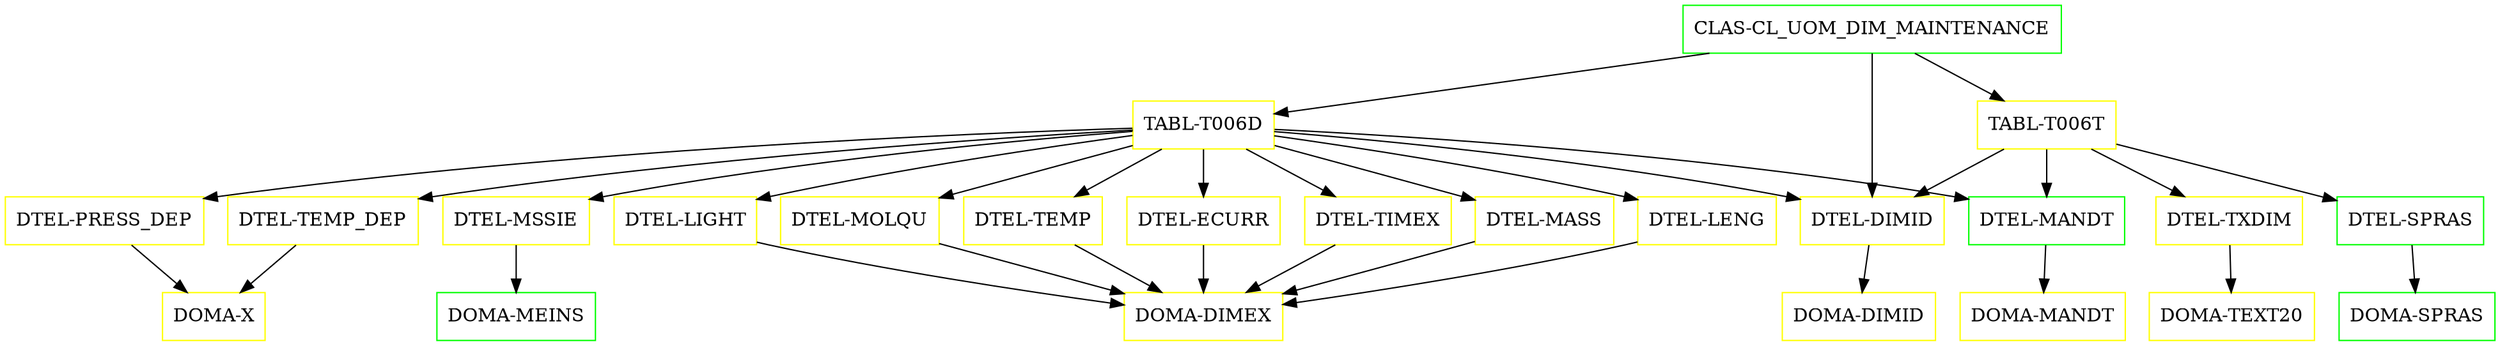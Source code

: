 digraph G {
  "CLAS-CL_UOM_DIM_MAINTENANCE" [shape=box,color=green];
  "DTEL-DIMID" [shape=box,color=yellow,URL="./DTEL_DIMID.html"];
  "DOMA-DIMID" [shape=box,color=yellow,URL="./DOMA_DIMID.html"];
  "TABL-T006D" [shape=box,color=yellow,URL="./TABL_T006D.html"];
  "DTEL-PRESS_DEP" [shape=box,color=yellow,URL="./DTEL_PRESS_DEP.html"];
  "DOMA-X" [shape=box,color=yellow,URL="./DOMA_X.html"];
  "DTEL-TEMP_DEP" [shape=box,color=yellow,URL="./DTEL_TEMP_DEP.html"];
  "DTEL-MSSIE" [shape=box,color=yellow,URL="./DTEL_MSSIE.html"];
  "DOMA-MEINS" [shape=box,color=green,URL="./DOMA_MEINS.html"];
  "DTEL-LIGHT" [shape=box,color=yellow,URL="./DTEL_LIGHT.html"];
  "DOMA-DIMEX" [shape=box,color=yellow,URL="./DOMA_DIMEX.html"];
  "DTEL-MOLQU" [shape=box,color=yellow,URL="./DTEL_MOLQU.html"];
  "DTEL-TEMP" [shape=box,color=yellow,URL="./DTEL_TEMP.html"];
  "DTEL-ECURR" [shape=box,color=yellow,URL="./DTEL_ECURR.html"];
  "DTEL-TIMEX" [shape=box,color=yellow,URL="./DTEL_TIMEX.html"];
  "DTEL-MASS" [shape=box,color=yellow,URL="./DTEL_MASS.html"];
  "DTEL-LENG" [shape=box,color=yellow,URL="./DTEL_LENG.html"];
  "DTEL-MANDT" [shape=box,color=green,URL="./DTEL_MANDT.html"];
  "DOMA-MANDT" [shape=box,color=yellow,URL="./DOMA_MANDT.html"];
  "TABL-T006T" [shape=box,color=yellow,URL="./TABL_T006T.html"];
  "DTEL-TXDIM" [shape=box,color=yellow,URL="./DTEL_TXDIM.html"];
  "DOMA-TEXT20" [shape=box,color=yellow,URL="./DOMA_TEXT20.html"];
  "DTEL-SPRAS" [shape=box,color=green,URL="./DTEL_SPRAS.html"];
  "DOMA-SPRAS" [shape=box,color=green,URL="./DOMA_SPRAS.html"];
  "CLAS-CL_UOM_DIM_MAINTENANCE" -> "TABL-T006T";
  "CLAS-CL_UOM_DIM_MAINTENANCE" -> "TABL-T006D";
  "CLAS-CL_UOM_DIM_MAINTENANCE" -> "DTEL-DIMID";
  "DTEL-DIMID" -> "DOMA-DIMID";
  "TABL-T006D" -> "DTEL-MANDT";
  "TABL-T006D" -> "DTEL-DIMID";
  "TABL-T006D" -> "DTEL-LENG";
  "TABL-T006D" -> "DTEL-MASS";
  "TABL-T006D" -> "DTEL-TIMEX";
  "TABL-T006D" -> "DTEL-ECURR";
  "TABL-T006D" -> "DTEL-TEMP";
  "TABL-T006D" -> "DTEL-MOLQU";
  "TABL-T006D" -> "DTEL-LIGHT";
  "TABL-T006D" -> "DTEL-MSSIE";
  "TABL-T006D" -> "DTEL-TEMP_DEP";
  "TABL-T006D" -> "DTEL-PRESS_DEP";
  "DTEL-PRESS_DEP" -> "DOMA-X";
  "DTEL-TEMP_DEP" -> "DOMA-X";
  "DTEL-MSSIE" -> "DOMA-MEINS";
  "DTEL-LIGHT" -> "DOMA-DIMEX";
  "DTEL-MOLQU" -> "DOMA-DIMEX";
  "DTEL-TEMP" -> "DOMA-DIMEX";
  "DTEL-ECURR" -> "DOMA-DIMEX";
  "DTEL-TIMEX" -> "DOMA-DIMEX";
  "DTEL-MASS" -> "DOMA-DIMEX";
  "DTEL-LENG" -> "DOMA-DIMEX";
  "DTEL-MANDT" -> "DOMA-MANDT";
  "TABL-T006T" -> "DTEL-MANDT";
  "TABL-T006T" -> "DTEL-SPRAS";
  "TABL-T006T" -> "DTEL-DIMID";
  "TABL-T006T" -> "DTEL-TXDIM";
  "DTEL-TXDIM" -> "DOMA-TEXT20";
  "DTEL-SPRAS" -> "DOMA-SPRAS";
}
